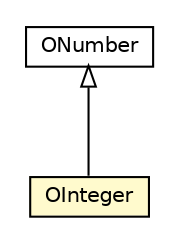 #!/usr/local/bin/dot
#
# Class diagram 
# Generated by UMLGraph version R5_6-24-gf6e263 (http://www.umlgraph.org/)
#

digraph G {
	edge [fontname="Helvetica",fontsize=10,labelfontname="Helvetica",labelfontsize=10];
	node [fontname="Helvetica",fontsize=10,shape=plaintext];
	nodesep=0.25;
	ranksep=0.5;
	// com.orientechnologies.orient.core.sql.parser.ONumber
	c2150677 [label=<<table title="com.orientechnologies.orient.core.sql.parser.ONumber" border="0" cellborder="1" cellspacing="0" cellpadding="2" port="p" href="./ONumber.html">
		<tr><td><table border="0" cellspacing="0" cellpadding="1">
<tr><td align="center" balign="center"> ONumber </td></tr>
		</table></td></tr>
		</table>>, URL="./ONumber.html", fontname="Helvetica", fontcolor="black", fontsize=10.0];
	// com.orientechnologies.orient.core.sql.parser.OInteger
	c2150808 [label=<<table title="com.orientechnologies.orient.core.sql.parser.OInteger" border="0" cellborder="1" cellspacing="0" cellpadding="2" port="p" bgcolor="lemonChiffon" href="./OInteger.html">
		<tr><td><table border="0" cellspacing="0" cellpadding="1">
<tr><td align="center" balign="center"> OInteger </td></tr>
		</table></td></tr>
		</table>>, URL="./OInteger.html", fontname="Helvetica", fontcolor="black", fontsize=10.0];
	//com.orientechnologies.orient.core.sql.parser.OInteger extends com.orientechnologies.orient.core.sql.parser.ONumber
	c2150677:p -> c2150808:p [dir=back,arrowtail=empty];
}

